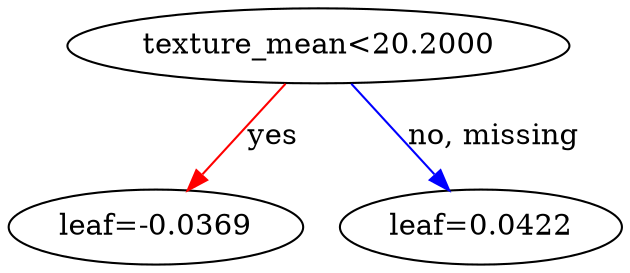 digraph {
    graph [ rankdir=TB ]
    graph [ rankdir="UD" ]

    0 [ label="texture_mean<20.2000" ]
    0 -> 1 [label="yes" color="#FF0000"]
    0 -> 2 [label="no, missing" color="#0000FF"]

    1 [ label="leaf=-0.0369" ]

    2 [ label="leaf=0.0422" ]
}
